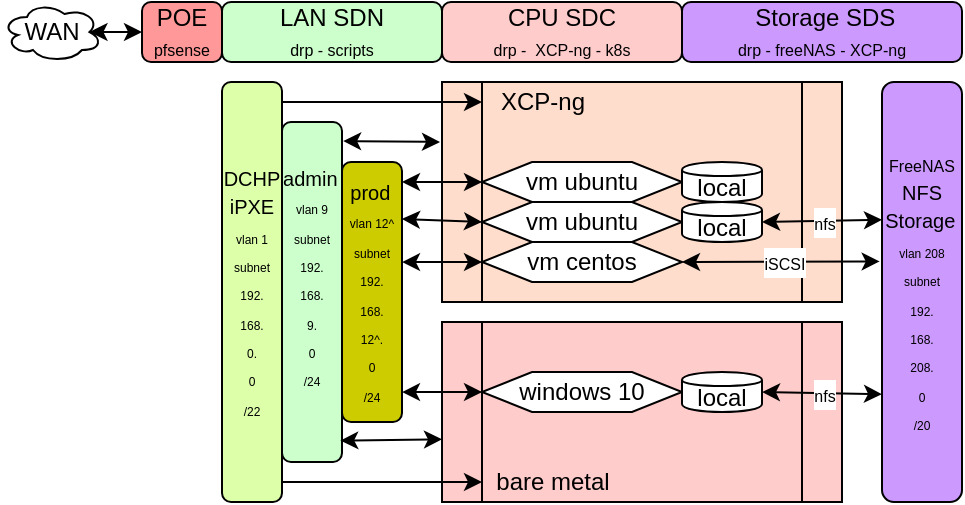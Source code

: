 <mxfile version="12.9.10" type="github" pages="3">
  <diagram id="96Cq-N8KqIH8uVRwFIOk" name="Overview">
    <mxGraphModel dx="506" dy="267" grid="1" gridSize="10" guides="1" tooltips="1" connect="1" arrows="1" fold="1" page="1" pageScale="1" pageWidth="500" pageHeight="300" math="0" shadow="0">
      <root>
        <mxCell id="0" />
        <mxCell id="1" parent="0" />
        <mxCell id="WIhT88IUn4sQt4fcTsB7-8" value="" style="shape=process;whiteSpace=wrap;html=1;backgroundOutline=1;fillColor=#FFCCCC;" parent="1" vertex="1">
          <mxGeometry x="220" y="170" width="200" height="90" as="geometry" />
        </mxCell>
        <mxCell id="WIhT88IUn4sQt4fcTsB7-7" value="" style="shape=process;whiteSpace=wrap;html=1;backgroundOutline=1;fillColor=#FFDDCC;" parent="1" vertex="1">
          <mxGeometry x="220" y="50" width="200" height="110" as="geometry" />
        </mxCell>
        <mxCell id="gORORX4qRVJOmpLnlzUQ-1" value="WAN" style="ellipse;shape=cloud;whiteSpace=wrap;html=1;" parent="1" vertex="1">
          <mxGeometry y="10" width="50" height="30" as="geometry" />
        </mxCell>
        <mxCell id="gORORX4qRVJOmpLnlzUQ-4" value="LAN SDN&lt;br&gt;&lt;font style=&quot;font-size: 8px&quot;&gt;drp - scripts&lt;/font&gt;" style="rounded=1;whiteSpace=wrap;html=1;fillColor=#CCFFCC;" parent="1" vertex="1">
          <mxGeometry x="110" y="10" width="110" height="30" as="geometry" />
        </mxCell>
        <mxCell id="gORORX4qRVJOmpLnlzUQ-6" value="CPU SDC&lt;br&gt;&lt;font style=&quot;font-size: 8px&quot;&gt;drp -&amp;nbsp; XCP-ng - k8s&lt;/font&gt;" style="rounded=1;whiteSpace=wrap;html=1;fillColor=#FFCCCC;" parent="1" vertex="1">
          <mxGeometry x="220" y="10" width="120" height="30" as="geometry" />
        </mxCell>
        <mxCell id="gORORX4qRVJOmpLnlzUQ-7" value="&amp;nbsp;Storage SDS&lt;br&gt;&lt;font style=&quot;font-size: 8px&quot;&gt;drp - freeNAS - XCP-ng&lt;/font&gt;" style="rounded=1;whiteSpace=wrap;html=1;fillColor=#CC99FF;" parent="1" vertex="1">
          <mxGeometry x="340" y="10" width="140" height="30" as="geometry" />
        </mxCell>
        <mxCell id="gORORX4qRVJOmpLnlzUQ-2" value="POE&lt;br&gt;&lt;font style=&quot;font-size: 8px&quot;&gt;pfsense&lt;/font&gt;" style="rounded=1;whiteSpace=wrap;html=1;fillColor=#FF9999;" parent="1" vertex="1">
          <mxGeometry x="70" y="10" width="40" height="30" as="geometry" />
        </mxCell>
        <mxCell id="gORORX4qRVJOmpLnlzUQ-8" value="" style="endArrow=classic;startArrow=classic;html=1;exitX=0.875;exitY=0.5;exitDx=0;exitDy=0;exitPerimeter=0;" parent="1" source="gORORX4qRVJOmpLnlzUQ-1" target="gORORX4qRVJOmpLnlzUQ-2" edge="1">
          <mxGeometry width="50" height="50" relative="1" as="geometry">
            <mxPoint x="53.75" y="25" as="sourcePoint" />
            <mxPoint x="120" y="25" as="targetPoint" />
          </mxGeometry>
        </mxCell>
        <mxCell id="gORORX4qRVJOmpLnlzUQ-9" value="vm ubuntu" style="shape=hexagon;perimeter=hexagonPerimeter2;whiteSpace=wrap;html=1;" parent="1" vertex="1">
          <mxGeometry x="240" y="90" width="100" height="20" as="geometry" />
        </mxCell>
        <mxCell id="gORORX4qRVJOmpLnlzUQ-10" value="local" style="shape=cylinder;whiteSpace=wrap;html=1;boundedLbl=1;backgroundOutline=1;" parent="1" vertex="1">
          <mxGeometry x="340" y="90" width="40" height="20" as="geometry" />
        </mxCell>
        <mxCell id="gORORX4qRVJOmpLnlzUQ-12" value="vm ubuntu" style="shape=hexagon;perimeter=hexagonPerimeter2;whiteSpace=wrap;html=1;" parent="1" vertex="1">
          <mxGeometry x="240" y="110" width="100" height="20" as="geometry" />
        </mxCell>
        <mxCell id="gORORX4qRVJOmpLnlzUQ-16" value="XCP-ng" style="text;html=1;resizable=0;autosize=1;align=center;verticalAlign=middle;points=[];fillColor=none;strokeColor=none;rounded=0;" parent="1" vertex="1">
          <mxGeometry x="240" y="50" width="60" height="20" as="geometry" />
        </mxCell>
        <mxCell id="gORORX4qRVJOmpLnlzUQ-21" value="bare metal" style="text;html=1;resizable=0;autosize=1;align=center;verticalAlign=middle;points=[];fillColor=none;strokeColor=none;rounded=0;" parent="1" vertex="1">
          <mxGeometry x="240" y="240" width="70" height="20" as="geometry" />
        </mxCell>
        <mxCell id="gORORX4qRVJOmpLnlzUQ-24" value="vm centos" style="shape=hexagon;perimeter=hexagonPerimeter2;whiteSpace=wrap;html=1;" parent="1" vertex="1">
          <mxGeometry x="240" y="130" width="100" height="20" as="geometry" />
        </mxCell>
        <mxCell id="gORORX4qRVJOmpLnlzUQ-25" value="windows 10" style="shape=hexagon;perimeter=hexagonPerimeter2;whiteSpace=wrap;html=1;" parent="1" vertex="1">
          <mxGeometry x="240" y="195" width="100" height="20" as="geometry" />
        </mxCell>
        <mxCell id="gORORX4qRVJOmpLnlzUQ-26" value="&lt;font style=&quot;font-size: 10px&quot;&gt;DCHP&lt;br&gt;iPXE&lt;/font&gt;&lt;br&gt;&lt;font style=&quot;font-size: 6px&quot;&gt;vlan 1&lt;br&gt;subnet&lt;br&gt;192.&lt;br&gt;168.&lt;br&gt;0.&lt;br&gt;0&lt;br&gt;/22&lt;br&gt;&lt;/font&gt;" style="rounded=1;whiteSpace=wrap;html=1;fillColor=#DDFFAA;" parent="1" vertex="1">
          <mxGeometry x="110" y="50" width="30" height="210" as="geometry" />
        </mxCell>
        <mxCell id="gORORX4qRVJOmpLnlzUQ-27" value="&lt;font style=&quot;font-size: 10px&quot;&gt;prod&lt;/font&gt;&lt;font style=&quot;font-size: 6px&quot;&gt;&amp;nbsp;&lt;br&gt;vlan 12^&lt;br&gt;subnet&lt;br&gt;192.&lt;br&gt;168.&lt;br&gt;12^.&lt;br&gt;0&lt;br&gt;/24&lt;br&gt;&lt;/font&gt;" style="rounded=1;whiteSpace=wrap;html=1;fillColor=#CCCC00;" parent="1" vertex="1">
          <mxGeometry x="170" y="90" width="30" height="130" as="geometry" />
        </mxCell>
        <mxCell id="gORORX4qRVJOmpLnlzUQ-28" value="&lt;font style=&quot;font-size: 10px&quot;&gt;admin&lt;/font&gt;&lt;font style=&quot;font-size: 6px&quot;&gt;&amp;nbsp;&lt;br&gt;vlan 9&lt;br&gt;subnet&lt;br&gt;192.&lt;br&gt;168.&lt;br&gt;9.&lt;br&gt;0&lt;br&gt;/24&lt;br&gt;&lt;br&gt;&lt;/font&gt;" style="rounded=1;whiteSpace=wrap;html=1;fillColor=#CCFFCC;" parent="1" vertex="1">
          <mxGeometry x="140" y="70" width="30" height="170" as="geometry" />
        </mxCell>
        <mxCell id="gORORX4qRVJOmpLnlzUQ-29" value="&lt;font&gt;&lt;font style=&quot;font-size: 8px&quot;&gt;FreeNAS&lt;/font&gt;&lt;br&gt;&lt;span style=&quot;font-size: 10px&quot;&gt;NFS&lt;/span&gt;&lt;br&gt;&lt;span style=&quot;font-size: 10px&quot;&gt;Storage&lt;/span&gt;&lt;/font&gt;&lt;font style=&quot;font-size: 6px&quot;&gt;&amp;nbsp;&lt;br&gt;vlan 208&lt;br&gt;subnet&lt;br&gt;192.&lt;br&gt;168.&lt;br&gt;208.&lt;br&gt;0&lt;br&gt;/20&lt;br&gt;&lt;/font&gt;" style="rounded=1;whiteSpace=wrap;html=1;fillColor=#CC99FF;" parent="1" vertex="1">
          <mxGeometry x="440" y="50" width="40" height="210" as="geometry" />
        </mxCell>
        <mxCell id="gORORX4qRVJOmpLnlzUQ-30" value="local" style="shape=cylinder;whiteSpace=wrap;html=1;boundedLbl=1;backgroundOutline=1;" parent="1" vertex="1">
          <mxGeometry x="340" y="195" width="40" height="20" as="geometry" />
        </mxCell>
        <mxCell id="gORORX4qRVJOmpLnlzUQ-31" value="local" style="shape=cylinder;whiteSpace=wrap;html=1;boundedLbl=1;backgroundOutline=1;" parent="1" vertex="1">
          <mxGeometry x="340" y="110" width="40" height="20" as="geometry" />
        </mxCell>
        <mxCell id="gORORX4qRVJOmpLnlzUQ-34" value="" style="endArrow=classic;startArrow=classic;html=1;exitX=1;exitY=0.5;exitDx=0;exitDy=0;entryX=-0.029;entryY=0.332;entryDx=0;entryDy=0;entryPerimeter=0;" parent="1" source="gORORX4qRVJOmpLnlzUQ-24" edge="1">
          <mxGeometry width="50" height="50" relative="1" as="geometry">
            <mxPoint x="220" y="220" as="sourcePoint" />
            <mxPoint x="438.84" y="139.72" as="targetPoint" />
          </mxGeometry>
        </mxCell>
        <mxCell id="gORORX4qRVJOmpLnlzUQ-35" value="&lt;font style=&quot;font-size: 8px&quot;&gt;iSCSI&lt;/font&gt;" style="text;html=1;align=center;verticalAlign=middle;resizable=0;points=[];labelBackgroundColor=#ffffff;" parent="gORORX4qRVJOmpLnlzUQ-34" vertex="1" connectable="0">
          <mxGeometry x="-0.456" y="-2" relative="1" as="geometry">
            <mxPoint x="23.71" y="-1.92" as="offset" />
          </mxGeometry>
        </mxCell>
        <mxCell id="gORORX4qRVJOmpLnlzUQ-37" value="" style="endArrow=classic;startArrow=classic;html=1;exitX=1;exitY=0.5;exitDx=0;exitDy=0;entryX=0;entryY=0.233;entryDx=0;entryDy=0;entryPerimeter=0;" parent="1" source="gORORX4qRVJOmpLnlzUQ-31" edge="1">
          <mxGeometry width="50" height="50" relative="1" as="geometry">
            <mxPoint x="220" y="220" as="sourcePoint" />
            <mxPoint x="440" y="118.93" as="targetPoint" />
          </mxGeometry>
        </mxCell>
        <mxCell id="gORORX4qRVJOmpLnlzUQ-38" value="&lt;font style=&quot;font-size: 8px&quot;&gt;nfs&lt;/font&gt;" style="text;html=1;align=center;verticalAlign=middle;resizable=0;points=[];labelBackgroundColor=#ffffff;" parent="gORORX4qRVJOmpLnlzUQ-37" vertex="1" connectable="0">
          <mxGeometry x="0.028" relative="1" as="geometry">
            <mxPoint as="offset" />
          </mxGeometry>
        </mxCell>
        <mxCell id="gORORX4qRVJOmpLnlzUQ-39" value="" style="endArrow=classic;startArrow=classic;html=1;exitX=1;exitY=0.5;exitDx=0;exitDy=0;entryX=0;entryY=0.91;entryDx=0;entryDy=0;entryPerimeter=0;" parent="1" source="gORORX4qRVJOmpLnlzUQ-30" edge="1">
          <mxGeometry width="50" height="50" relative="1" as="geometry">
            <mxPoint x="390" y="75" as="sourcePoint" />
            <mxPoint x="440" y="206.1" as="targetPoint" />
          </mxGeometry>
        </mxCell>
        <mxCell id="gORORX4qRVJOmpLnlzUQ-40" value="&lt;font style=&quot;font-size: 8px&quot;&gt;nfs&lt;/font&gt;" style="text;html=1;align=center;verticalAlign=middle;resizable=0;points=[];labelBackgroundColor=#ffffff;" parent="gORORX4qRVJOmpLnlzUQ-39" vertex="1" connectable="0">
          <mxGeometry x="0.028" relative="1" as="geometry">
            <mxPoint as="offset" />
          </mxGeometry>
        </mxCell>
        <mxCell id="WIhT88IUn4sQt4fcTsB7-1" value="" style="endArrow=classic;html=1;" parent="1" target="gORORX4qRVJOmpLnlzUQ-16" edge="1">
          <mxGeometry width="50" height="50" relative="1" as="geometry">
            <mxPoint x="140" y="60" as="sourcePoint" />
            <mxPoint x="200" y="60" as="targetPoint" />
          </mxGeometry>
        </mxCell>
        <mxCell id="WIhT88IUn4sQt4fcTsB7-3" value="" style="endArrow=classic;startArrow=classic;html=1;exitX=1.019;exitY=0.056;exitDx=0;exitDy=0;exitPerimeter=0;" parent="1" source="gORORX4qRVJOmpLnlzUQ-28" edge="1">
          <mxGeometry width="50" height="50" relative="1" as="geometry">
            <mxPoint x="181" y="69" as="sourcePoint" />
            <mxPoint x="219" y="80" as="targetPoint" />
          </mxGeometry>
        </mxCell>
        <mxCell id="WIhT88IUn4sQt4fcTsB7-4" value="" style="endArrow=classic;startArrow=classic;html=1;exitX=0.971;exitY=0.937;exitDx=0;exitDy=0;exitPerimeter=0;entryX=0;entryY=0.652;entryDx=0;entryDy=0;entryPerimeter=0;" parent="1" source="gORORX4qRVJOmpLnlzUQ-28" target="WIhT88IUn4sQt4fcTsB7-8" edge="1">
          <mxGeometry width="50" height="50" relative="1" as="geometry">
            <mxPoint x="181.57" y="240.96" as="sourcePoint" />
            <mxPoint x="220" y="240.88" as="targetPoint" />
          </mxGeometry>
        </mxCell>
        <mxCell id="WIhT88IUn4sQt4fcTsB7-5" value="" style="endArrow=classic;html=1;" parent="1" target="gORORX4qRVJOmpLnlzUQ-21" edge="1">
          <mxGeometry width="50" height="50" relative="1" as="geometry">
            <mxPoint x="140" y="250" as="sourcePoint" />
            <mxPoint x="218.56" y="260.46" as="targetPoint" />
          </mxGeometry>
        </mxCell>
        <mxCell id="WIhT88IUn4sQt4fcTsB7-10" value="" style="endArrow=classic;startArrow=classic;html=1;entryX=0;entryY=0.5;entryDx=0;entryDy=0;exitX=1;exitY=0.885;exitDx=0;exitDy=0;exitPerimeter=0;" parent="1" source="gORORX4qRVJOmpLnlzUQ-27" target="gORORX4qRVJOmpLnlzUQ-25" edge="1">
          <mxGeometry width="50" height="50" relative="1" as="geometry">
            <mxPoint x="220" y="220" as="sourcePoint" />
            <mxPoint x="270" y="170" as="targetPoint" />
          </mxGeometry>
        </mxCell>
        <mxCell id="WIhT88IUn4sQt4fcTsB7-11" value="" style="endArrow=classic;startArrow=classic;html=1;entryX=0;entryY=0.5;entryDx=0;entryDy=0;exitX=1;exitY=0.385;exitDx=0;exitDy=0;exitPerimeter=0;" parent="1" source="gORORX4qRVJOmpLnlzUQ-27" target="gORORX4qRVJOmpLnlzUQ-24" edge="1">
          <mxGeometry width="50" height="50" relative="1" as="geometry">
            <mxPoint x="202" y="140" as="sourcePoint" />
            <mxPoint x="250" y="215" as="targetPoint" />
          </mxGeometry>
        </mxCell>
        <mxCell id="WIhT88IUn4sQt4fcTsB7-12" value="" style="endArrow=classic;startArrow=classic;html=1;entryX=0;entryY=0.5;entryDx=0;entryDy=0;exitX=1;exitY=0.219;exitDx=0;exitDy=0;exitPerimeter=0;" parent="1" source="gORORX4qRVJOmpLnlzUQ-27" target="gORORX4qRVJOmpLnlzUQ-12" edge="1">
          <mxGeometry width="50" height="50" relative="1" as="geometry">
            <mxPoint x="211.71" y="150.18" as="sourcePoint" />
            <mxPoint x="250" y="150" as="targetPoint" />
          </mxGeometry>
        </mxCell>
        <mxCell id="WIhT88IUn4sQt4fcTsB7-13" value="" style="endArrow=classic;startArrow=classic;html=1;entryX=0;entryY=0.5;entryDx=0;entryDy=0;" parent="1" target="gORORX4qRVJOmpLnlzUQ-9" edge="1">
          <mxGeometry width="50" height="50" relative="1" as="geometry">
            <mxPoint x="200" y="100" as="sourcePoint" />
            <mxPoint x="250" y="130" as="targetPoint" />
          </mxGeometry>
        </mxCell>
      </root>
    </mxGraphModel>
  </diagram>
  <diagram id="GCbaZbQBSZyaLJM0uTl-" name="POE">
    <mxGraphModel dx="1062" dy="561" grid="1" gridSize="10" guides="1" tooltips="1" connect="1" arrows="1" fold="1" page="1" pageScale="1" pageWidth="500" pageHeight="300" math="0" shadow="0">
      <root>
        <mxCell id="dTnVFpNTgqZMKmTG0Yd8-0" />
        <mxCell id="dTnVFpNTgqZMKmTG0Yd8-1" parent="dTnVFpNTgqZMKmTG0Yd8-0" />
      </root>
    </mxGraphModel>
  </diagram>
  <diagram id="Fta4vVxWCjThTY8wMdYY" name="CPU-SDN">
    <mxGraphModel dx="732" dy="387" grid="1" gridSize="10" guides="1" tooltips="1" connect="1" arrows="1" fold="1" page="1" pageScale="1" pageWidth="500" pageHeight="300" math="0" shadow="0">
      <root>
        <mxCell id="Op90g9GdmpZV8O9tdTCq-0" />
        <mxCell id="Op90g9GdmpZV8O9tdTCq-1" parent="Op90g9GdmpZV8O9tdTCq-0" />
        <mxCell id="Op90g9GdmpZV8O9tdTCq-2" value="hsg01&lt;br&gt;&lt;font style=&quot;font-size: 8px&quot;&gt;&lt;font color=&quot;#009900&quot;&gt;ADM-VLAN 9&lt;br&gt;192.168.9.121/24&lt;/font&gt;&lt;br&gt;&lt;font color=&quot;#7f00ff&quot;&gt;NAS-VLAN 249&lt;br&gt;192.168.249.121/24&lt;/font&gt;&lt;br&gt;&lt;font color=&quot;#cccc00&quot;&gt;HSG-VLAN 13&lt;br&gt;192.168.13.121/24&lt;/font&gt;&lt;br&gt;&lt;/font&gt;" style="rounded=0;whiteSpace=wrap;html=1;" vertex="1" parent="Op90g9GdmpZV8O9tdTCq-1">
          <mxGeometry x="210" width="80" height="120" as="geometry" />
        </mxCell>
        <mxCell id="keYLLZCx4w3tfvv4nFYn-0" value="10GB Cisco" style="rounded=1;whiteSpace=wrap;html=1;" vertex="1" parent="Op90g9GdmpZV8O9tdTCq-1">
          <mxGeometry x="210" y="120" width="160" height="40" as="geometry" />
        </mxCell>
        <mxCell id="keYLLZCx4w3tfvv4nFYn-1" value="hsv1&lt;br&gt;&lt;br&gt;FreeNAS&lt;br&gt;iSCSI&lt;br&gt;NFS&lt;br&gt;&lt;br&gt;&lt;font color=&quot;#6600cc&quot;&gt;&lt;font style=&quot;font-size: 10px&quot;&gt;VLAN 249&lt;/font&gt;&lt;br&gt;&lt;font style=&quot;font-size: 10px&quot;&gt;192.168.249.251/24&lt;/font&gt;&lt;/font&gt;" style="rounded=0;whiteSpace=wrap;html=1;" vertex="1" parent="Op90g9GdmpZV8O9tdTCq-1">
          <mxGeometry x="370" width="110" height="280" as="geometry" />
        </mxCell>
        <mxCell id="keYLLZCx4w3tfvv4nFYn-3" value="1GB" style="rounded=1;whiteSpace=wrap;html=1;" vertex="1" parent="Op90g9GdmpZV8O9tdTCq-1">
          <mxGeometry x="180" y="120" width="30" height="40" as="geometry" />
        </mxCell>
        <mxCell id="keYLLZCx4w3tfvv4nFYn-4" value="pfsense&lt;br&gt;&lt;font style=&quot;font-size: 8px&quot;&gt;&lt;font color=&quot;#ff3333&quot;&gt;WAN 192.168.254.209/24&lt;/font&gt;&lt;br&gt;iPXE 192.168.3.1/24&lt;br&gt;&lt;font color=&quot;#00cc00&quot;&gt;ADM 192.168.9.1/24&lt;/font&gt;&lt;br&gt;&lt;font color=&quot;#7f00ff&quot;&gt;NAS 192.168.249.1/24&lt;br&gt;&lt;/font&gt;&lt;font color=&quot;#cccc00&quot;&gt;HSG 192.168.13.1/24&lt;/font&gt;&lt;br&gt;&lt;/font&gt;" style="rounded=0;whiteSpace=wrap;html=1;" vertex="1" parent="Op90g9GdmpZV8O9tdTCq-1">
          <mxGeometry x="80" y="40" width="100" height="200" as="geometry" />
        </mxCell>
        <mxCell id="keYLLZCx4w3tfvv4nFYn-5" value="1GB" style="rounded=1;whiteSpace=wrap;html=1;" vertex="1" parent="Op90g9GdmpZV8O9tdTCq-1">
          <mxGeometry x="40" y="120" width="40" height="40" as="geometry" />
        </mxCell>
        <mxCell id="keYLLZCx4w3tfvv4nFYn-6" value="&lt;font color=&quot;#ff0000&quot;&gt;WAN&lt;/font&gt;" style="ellipse;shape=cloud;whiteSpace=wrap;html=1;" vertex="1" parent="Op90g9GdmpZV8O9tdTCq-1">
          <mxGeometry y="70" width="50" height="140" as="geometry" />
        </mxCell>
        <mxCell id="5YD8A6rW1PZKI0WFTY4t-0" value="hsg02&lt;br&gt;&lt;font style=&quot;font-size: 8px&quot;&gt;&lt;font color=&quot;#009900&quot;&gt;ADM-VLAN 9&lt;br&gt;192.168.9.122/24&lt;/font&gt;&lt;br&gt;&lt;font color=&quot;#7f00ff&quot;&gt;NAS-VLAN 249&lt;br&gt;192.168.249.122/24&lt;/font&gt;&lt;br&gt;&lt;font color=&quot;#cccc00&quot;&gt;HSG-VLAN 13&lt;br&gt;192.168.13.122/24&lt;/font&gt;&lt;br&gt;&lt;/font&gt;" style="rounded=0;whiteSpace=wrap;html=1;" vertex="1" parent="Op90g9GdmpZV8O9tdTCq-1">
          <mxGeometry x="290" width="80" height="120" as="geometry" />
        </mxCell>
        <mxCell id="5YD8A6rW1PZKI0WFTY4t-1" value="hsg03&lt;br&gt;&lt;font style=&quot;font-size: 8px&quot;&gt;&lt;font color=&quot;#009900&quot;&gt;ADM-VLAN 9&lt;br&gt;192.168.9.123/24&lt;/font&gt;&lt;br&gt;&lt;font color=&quot;#7f00ff&quot;&gt;NAS-VLAN 249&lt;br&gt;192.168.249.123/24&lt;/font&gt;&lt;br&gt;&lt;font color=&quot;#cccc00&quot;&gt;HSG-VLAN 13&lt;br&gt;192.168.13.123/24&lt;/font&gt;&lt;br&gt;&lt;/font&gt;" style="rounded=0;whiteSpace=wrap;html=1;" vertex="1" parent="Op90g9GdmpZV8O9tdTCq-1">
          <mxGeometry x="210" y="160" width="80" height="120" as="geometry" />
        </mxCell>
        <mxCell id="5YD8A6rW1PZKI0WFTY4t-2" value="hsg04&lt;br&gt;&lt;font style=&quot;font-size: 8px&quot;&gt;&lt;font color=&quot;#009900&quot;&gt;ADM-VLAN 9&lt;br&gt;192.168.9.124/24&lt;/font&gt;&lt;br&gt;&lt;font color=&quot;#7f00ff&quot;&gt;NAS-VLAN 249&lt;br&gt;192.168.249.124/24&lt;/font&gt;&lt;br&gt;&lt;font color=&quot;#cccc00&quot;&gt;HSG-VLAN 13&lt;br&gt;192.168.13.124/24&lt;/font&gt;&lt;br&gt;&lt;/font&gt;" style="rounded=0;whiteSpace=wrap;html=1;" vertex="1" parent="Op90g9GdmpZV8O9tdTCq-1">
          <mxGeometry x="290" y="160" width="80" height="120" as="geometry" />
        </mxCell>
      </root>
    </mxGraphModel>
  </diagram>
</mxfile>
